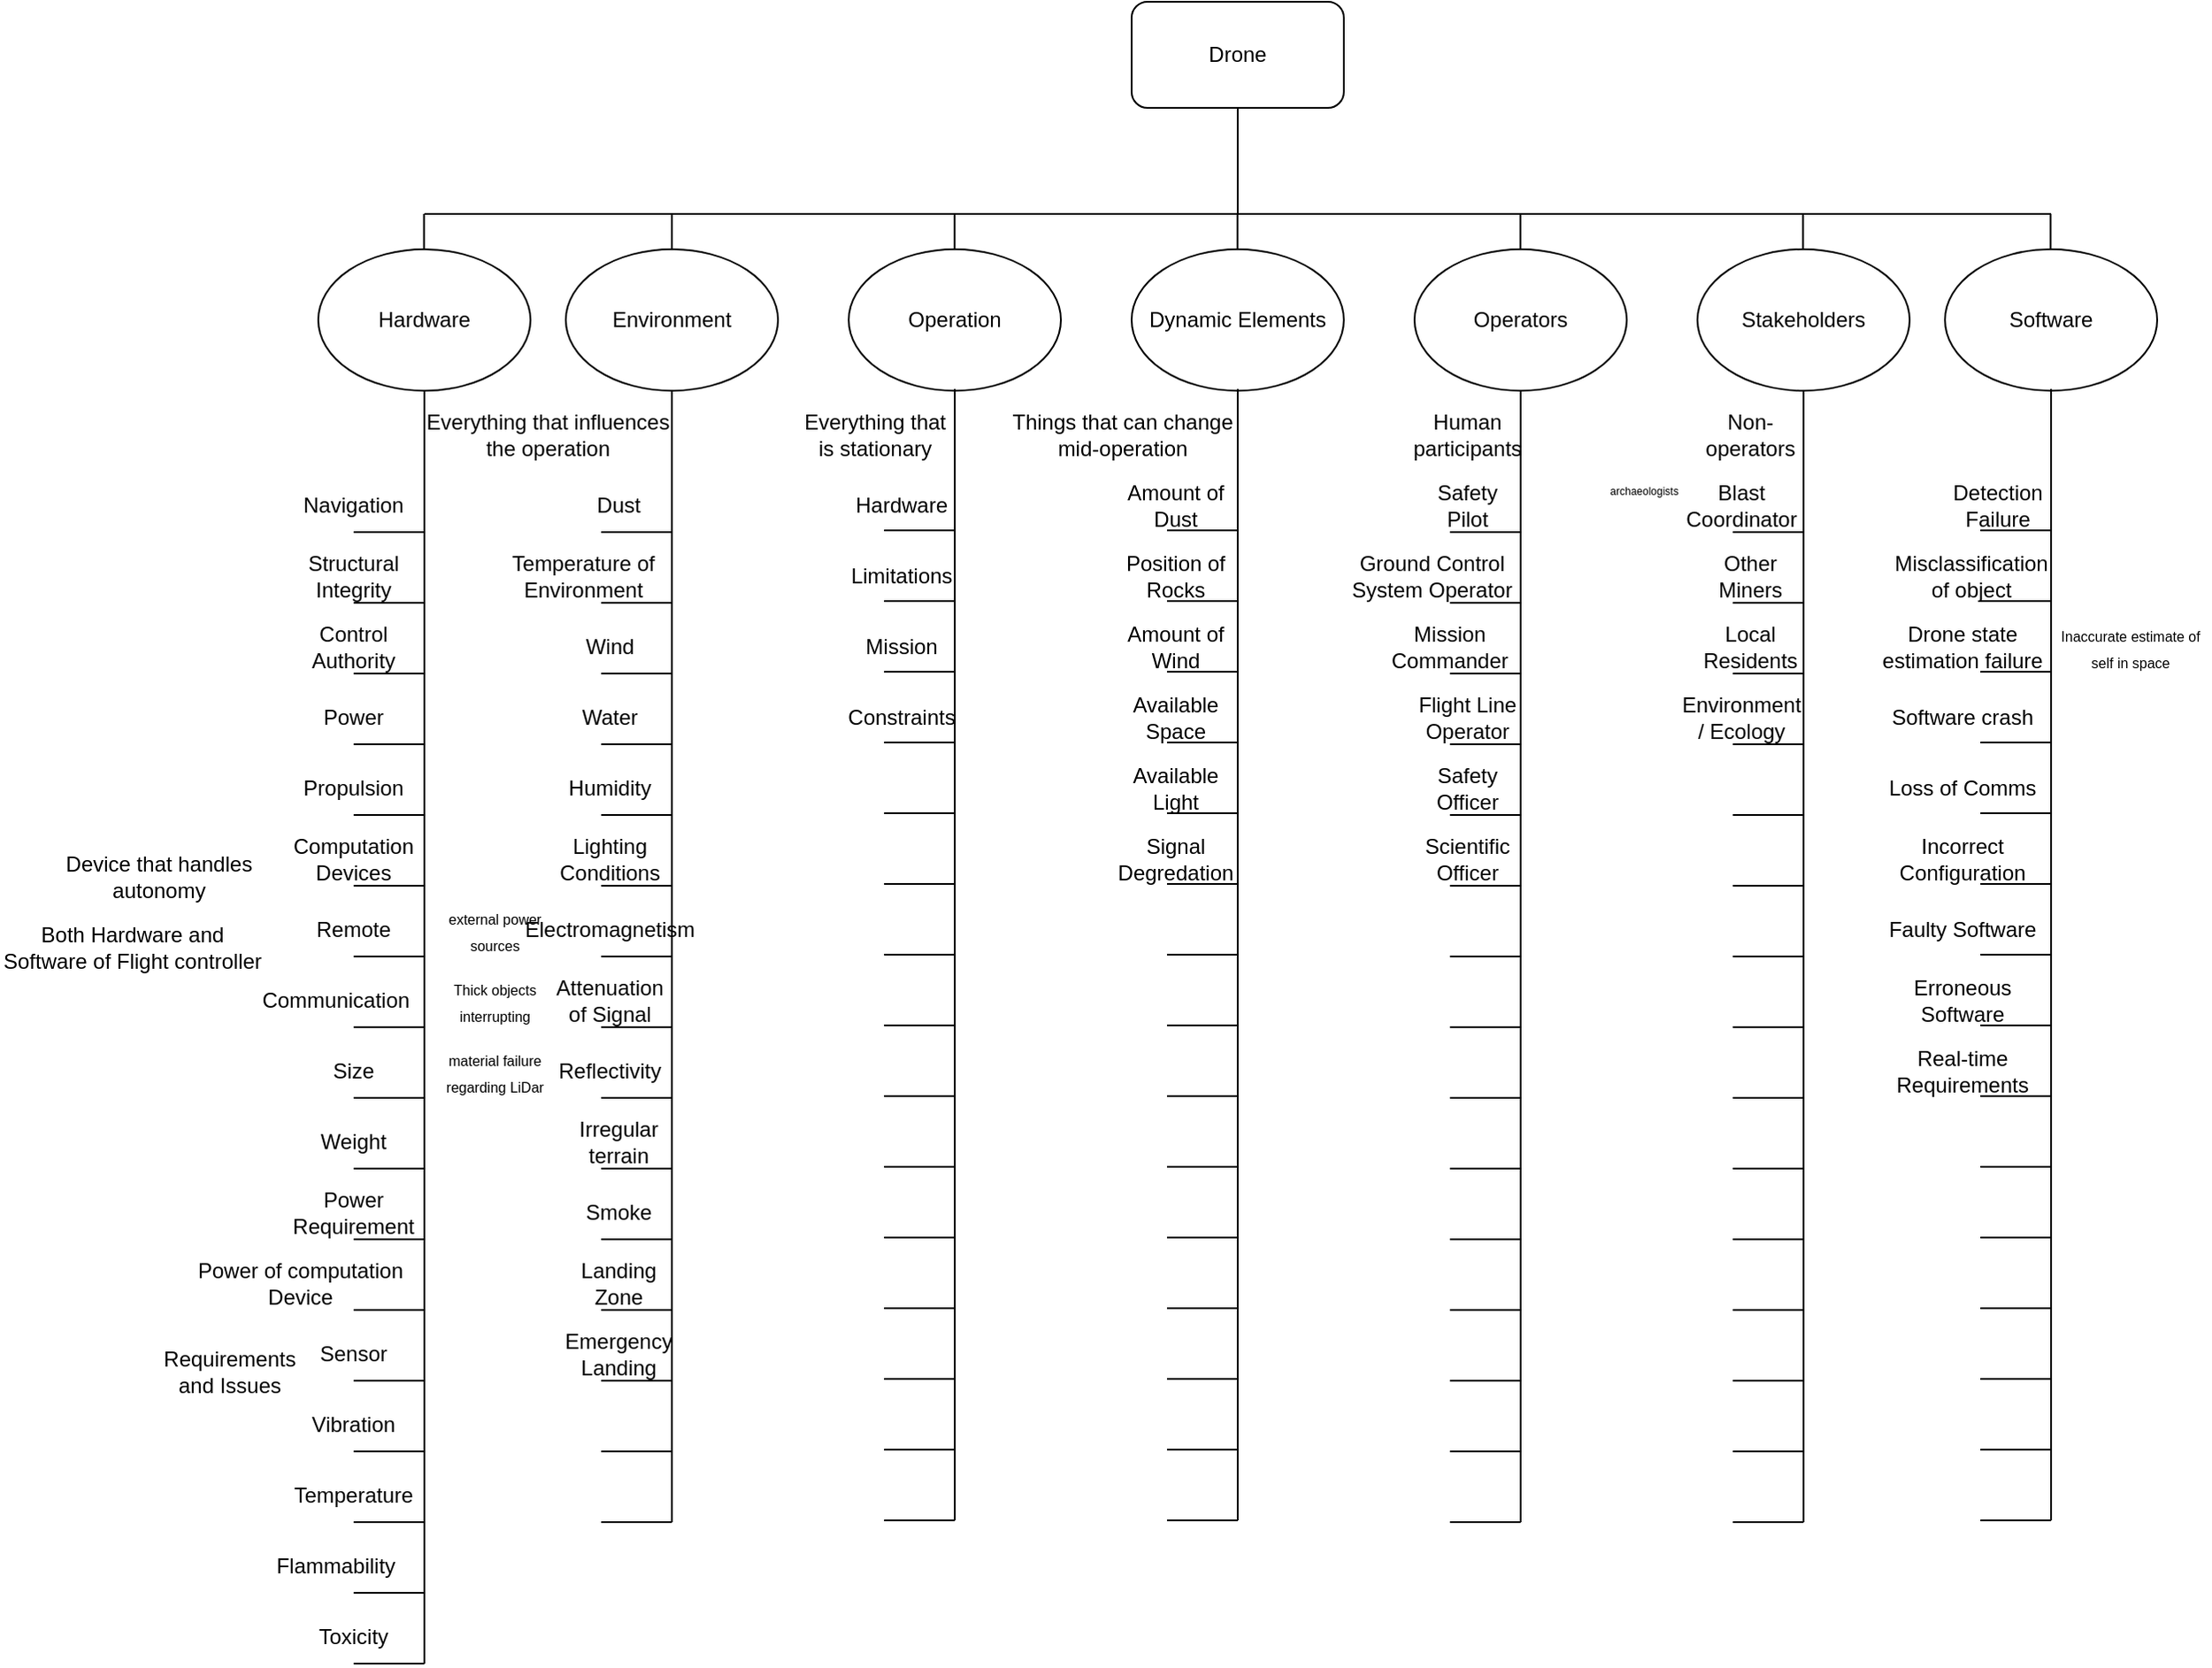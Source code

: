 <mxfile version="21.6.7" type="github">
  <diagram name="Page-1" id="H42ZT3wpU5OQdbJqZ_mz">
    <mxGraphModel dx="2524" dy="782" grid="1" gridSize="10" guides="1" tooltips="1" connect="1" arrows="1" fold="1" page="1" pageScale="1" pageWidth="850" pageHeight="1100" math="0" shadow="0">
      <root>
        <mxCell id="0" />
        <mxCell id="1" parent="0" />
        <mxCell id="6DVbGTLAVFfXwF4PDM8G-1" value="Drone" style="rounded=1;whiteSpace=wrap;html=1;" vertex="1" parent="1">
          <mxGeometry x="340" y="100" width="120" height="60" as="geometry" />
        </mxCell>
        <mxCell id="6DVbGTLAVFfXwF4PDM8G-2" value="Environment" style="ellipse;whiteSpace=wrap;html=1;" vertex="1" parent="1">
          <mxGeometry x="20" y="240" width="120" height="80" as="geometry" />
        </mxCell>
        <mxCell id="6DVbGTLAVFfXwF4PDM8G-3" value="Operation" style="ellipse;whiteSpace=wrap;html=1;" vertex="1" parent="1">
          <mxGeometry x="180" y="240" width="120" height="80" as="geometry" />
        </mxCell>
        <mxCell id="6DVbGTLAVFfXwF4PDM8G-4" value="Everything that is stationary" style="text;html=1;strokeColor=none;fillColor=none;align=center;verticalAlign=middle;whiteSpace=wrap;rounded=0;" vertex="1" parent="1">
          <mxGeometry x="150" y="330" width="90" height="30" as="geometry" />
        </mxCell>
        <mxCell id="6DVbGTLAVFfXwF4PDM8G-5" value="Everything that influences the operation" style="text;html=1;strokeColor=none;fillColor=none;align=center;verticalAlign=middle;whiteSpace=wrap;rounded=0;" vertex="1" parent="1">
          <mxGeometry x="-60" y="330" width="140" height="30" as="geometry" />
        </mxCell>
        <mxCell id="6DVbGTLAVFfXwF4PDM8G-6" value="Dynamic Elements" style="ellipse;whiteSpace=wrap;html=1;" vertex="1" parent="1">
          <mxGeometry x="340" y="240" width="120" height="80" as="geometry" />
        </mxCell>
        <mxCell id="6DVbGTLAVFfXwF4PDM8G-7" value="Things that can change mid-operation" style="text;html=1;strokeColor=none;fillColor=none;align=center;verticalAlign=middle;whiteSpace=wrap;rounded=0;" vertex="1" parent="1">
          <mxGeometry x="270" y="330" width="130" height="30" as="geometry" />
        </mxCell>
        <mxCell id="6DVbGTLAVFfXwF4PDM8G-8" value="Operators" style="ellipse;whiteSpace=wrap;html=1;" vertex="1" parent="1">
          <mxGeometry x="500" y="240" width="120" height="80" as="geometry" />
        </mxCell>
        <mxCell id="6DVbGTLAVFfXwF4PDM8G-9" value="Stakeholders" style="ellipse;whiteSpace=wrap;html=1;" vertex="1" parent="1">
          <mxGeometry x="660" y="240" width="120" height="80" as="geometry" />
        </mxCell>
        <mxCell id="6DVbGTLAVFfXwF4PDM8G-10" value="" style="endArrow=none;html=1;rounded=0;" edge="1" parent="1">
          <mxGeometry width="50" height="50" relative="1" as="geometry">
            <mxPoint x="-60" y="220" as="sourcePoint" />
            <mxPoint x="860" y="220" as="targetPoint" />
          </mxGeometry>
        </mxCell>
        <mxCell id="6DVbGTLAVFfXwF4PDM8G-12" value="" style="endArrow=none;html=1;rounded=0;exitX=0.5;exitY=0;exitDx=0;exitDy=0;" edge="1" parent="1" source="6DVbGTLAVFfXwF4PDM8G-2">
          <mxGeometry width="50" height="50" relative="1" as="geometry">
            <mxPoint x="370" y="360" as="sourcePoint" />
            <mxPoint x="80" y="220" as="targetPoint" />
          </mxGeometry>
        </mxCell>
        <mxCell id="6DVbGTLAVFfXwF4PDM8G-13" value="" style="endArrow=none;html=1;rounded=0;exitX=0.5;exitY=0;exitDx=0;exitDy=0;" edge="1" parent="1">
          <mxGeometry width="50" height="50" relative="1" as="geometry">
            <mxPoint x="239.86" y="240" as="sourcePoint" />
            <mxPoint x="239.86" y="220" as="targetPoint" />
          </mxGeometry>
        </mxCell>
        <mxCell id="6DVbGTLAVFfXwF4PDM8G-14" value="" style="endArrow=none;html=1;rounded=0;exitX=0.5;exitY=0;exitDx=0;exitDy=0;" edge="1" parent="1">
          <mxGeometry width="50" height="50" relative="1" as="geometry">
            <mxPoint x="399.86" y="240" as="sourcePoint" />
            <mxPoint x="399.86" y="220" as="targetPoint" />
          </mxGeometry>
        </mxCell>
        <mxCell id="6DVbGTLAVFfXwF4PDM8G-16" value="" style="endArrow=none;html=1;rounded=0;exitX=0.5;exitY=0;exitDx=0;exitDy=0;" edge="1" parent="1">
          <mxGeometry width="50" height="50" relative="1" as="geometry">
            <mxPoint x="559.86" y="240" as="sourcePoint" />
            <mxPoint x="559.86" y="220" as="targetPoint" />
          </mxGeometry>
        </mxCell>
        <mxCell id="6DVbGTLAVFfXwF4PDM8G-17" value="" style="endArrow=none;html=1;rounded=0;exitX=0.5;exitY=0;exitDx=0;exitDy=0;" edge="1" parent="1">
          <mxGeometry width="50" height="50" relative="1" as="geometry">
            <mxPoint x="719.71" y="240" as="sourcePoint" />
            <mxPoint x="719.71" y="220" as="targetPoint" />
          </mxGeometry>
        </mxCell>
        <mxCell id="6DVbGTLAVFfXwF4PDM8G-18" value="" style="endArrow=none;html=1;rounded=0;entryX=0.5;entryY=1;entryDx=0;entryDy=0;" edge="1" parent="1" target="6DVbGTLAVFfXwF4PDM8G-1">
          <mxGeometry width="50" height="50" relative="1" as="geometry">
            <mxPoint x="400" y="220" as="sourcePoint" />
            <mxPoint x="400" y="170" as="targetPoint" />
          </mxGeometry>
        </mxCell>
        <mxCell id="6DVbGTLAVFfXwF4PDM8G-19" value="Software" style="ellipse;whiteSpace=wrap;html=1;" vertex="1" parent="1">
          <mxGeometry x="800" y="240" width="120" height="80" as="geometry" />
        </mxCell>
        <mxCell id="6DVbGTLAVFfXwF4PDM8G-20" value="" style="endArrow=none;html=1;rounded=0;exitX=0.5;exitY=0;exitDx=0;exitDy=0;" edge="1" parent="1">
          <mxGeometry width="50" height="50" relative="1" as="geometry">
            <mxPoint x="859.71" y="240" as="sourcePoint" />
            <mxPoint x="859.71" y="220" as="targetPoint" />
          </mxGeometry>
        </mxCell>
        <mxCell id="6DVbGTLAVFfXwF4PDM8G-21" value="Human participants" style="text;html=1;strokeColor=none;fillColor=none;align=center;verticalAlign=middle;whiteSpace=wrap;rounded=0;" vertex="1" parent="1">
          <mxGeometry x="500" y="330" width="60" height="30" as="geometry" />
        </mxCell>
        <mxCell id="6DVbGTLAVFfXwF4PDM8G-22" value="Hardware" style="ellipse;whiteSpace=wrap;html=1;" vertex="1" parent="1">
          <mxGeometry x="-120" y="240" width="120" height="80" as="geometry" />
        </mxCell>
        <mxCell id="6DVbGTLAVFfXwF4PDM8G-23" value="" style="endArrow=none;html=1;rounded=0;exitX=0.5;exitY=0;exitDx=0;exitDy=0;" edge="1" parent="1">
          <mxGeometry width="50" height="50" relative="1" as="geometry">
            <mxPoint x="-60.2" y="240" as="sourcePoint" />
            <mxPoint x="-60.2" y="220" as="targetPoint" />
          </mxGeometry>
        </mxCell>
        <mxCell id="6DVbGTLAVFfXwF4PDM8G-24" value="" style="endArrow=none;html=1;rounded=0;entryX=0.5;entryY=1;entryDx=0;entryDy=0;" edge="1" parent="1" target="6DVbGTLAVFfXwF4PDM8G-22">
          <mxGeometry width="50" height="50" relative="1" as="geometry">
            <mxPoint x="-60" y="1040" as="sourcePoint" />
            <mxPoint x="-60" y="370" as="targetPoint" />
          </mxGeometry>
        </mxCell>
        <mxCell id="6DVbGTLAVFfXwF4PDM8G-25" value="" style="endArrow=none;html=1;rounded=0;" edge="1" parent="1">
          <mxGeometry width="50" height="50" relative="1" as="geometry">
            <mxPoint x="-100" y="400" as="sourcePoint" />
            <mxPoint x="-60" y="400" as="targetPoint" />
          </mxGeometry>
        </mxCell>
        <mxCell id="6DVbGTLAVFfXwF4PDM8G-26" value="" style="endArrow=none;html=1;rounded=0;" edge="1" parent="1">
          <mxGeometry width="50" height="50" relative="1" as="geometry">
            <mxPoint x="-100" y="440" as="sourcePoint" />
            <mxPoint x="-60" y="440" as="targetPoint" />
          </mxGeometry>
        </mxCell>
        <mxCell id="6DVbGTLAVFfXwF4PDM8G-27" value="" style="endArrow=none;html=1;rounded=0;" edge="1" parent="1">
          <mxGeometry width="50" height="50" relative="1" as="geometry">
            <mxPoint x="-100" y="480" as="sourcePoint" />
            <mxPoint x="-60" y="480" as="targetPoint" />
          </mxGeometry>
        </mxCell>
        <mxCell id="6DVbGTLAVFfXwF4PDM8G-28" value="" style="endArrow=none;html=1;rounded=0;" edge="1" parent="1">
          <mxGeometry width="50" height="50" relative="1" as="geometry">
            <mxPoint x="-100" y="520" as="sourcePoint" />
            <mxPoint x="-60" y="520" as="targetPoint" />
          </mxGeometry>
        </mxCell>
        <mxCell id="6DVbGTLAVFfXwF4PDM8G-29" value="" style="endArrow=none;html=1;rounded=0;" edge="1" parent="1">
          <mxGeometry width="50" height="50" relative="1" as="geometry">
            <mxPoint x="-100" y="560" as="sourcePoint" />
            <mxPoint x="-60" y="560" as="targetPoint" />
          </mxGeometry>
        </mxCell>
        <mxCell id="6DVbGTLAVFfXwF4PDM8G-30" value="Navigation" style="text;html=1;strokeColor=none;fillColor=none;align=center;verticalAlign=middle;whiteSpace=wrap;rounded=0;" vertex="1" parent="1">
          <mxGeometry x="-130" y="370" width="60" height="30" as="geometry" />
        </mxCell>
        <mxCell id="6DVbGTLAVFfXwF4PDM8G-31" value="Structural Integrity " style="text;html=1;strokeColor=none;fillColor=none;align=center;verticalAlign=middle;whiteSpace=wrap;rounded=0;" vertex="1" parent="1">
          <mxGeometry x="-130" y="410" width="60" height="30" as="geometry" />
        </mxCell>
        <mxCell id="6DVbGTLAVFfXwF4PDM8G-33" value="Control Authority" style="text;html=1;strokeColor=none;fillColor=none;align=center;verticalAlign=middle;whiteSpace=wrap;rounded=0;" vertex="1" parent="1">
          <mxGeometry x="-130" y="450" width="60" height="30" as="geometry" />
        </mxCell>
        <mxCell id="6DVbGTLAVFfXwF4PDM8G-34" value="Power" style="text;html=1;strokeColor=none;fillColor=none;align=center;verticalAlign=middle;whiteSpace=wrap;rounded=0;" vertex="1" parent="1">
          <mxGeometry x="-130" y="490" width="60" height="30" as="geometry" />
        </mxCell>
        <mxCell id="6DVbGTLAVFfXwF4PDM8G-35" value="Propulsion" style="text;html=1;strokeColor=none;fillColor=none;align=center;verticalAlign=middle;whiteSpace=wrap;rounded=0;" vertex="1" parent="1">
          <mxGeometry x="-130" y="530" width="60" height="30" as="geometry" />
        </mxCell>
        <mxCell id="6DVbGTLAVFfXwF4PDM8G-36" value="" style="endArrow=none;html=1;rounded=0;" edge="1" parent="1">
          <mxGeometry width="50" height="50" relative="1" as="geometry">
            <mxPoint x="-100" y="600" as="sourcePoint" />
            <mxPoint x="-60" y="600" as="targetPoint" />
          </mxGeometry>
        </mxCell>
        <mxCell id="6DVbGTLAVFfXwF4PDM8G-37" value="Computation Devices" style="text;html=1;strokeColor=none;fillColor=none;align=center;verticalAlign=middle;whiteSpace=wrap;rounded=0;" vertex="1" parent="1">
          <mxGeometry x="-130" y="570" width="60" height="30" as="geometry" />
        </mxCell>
        <mxCell id="6DVbGTLAVFfXwF4PDM8G-38" value="" style="endArrow=none;html=1;rounded=0;" edge="1" parent="1">
          <mxGeometry width="50" height="50" relative="1" as="geometry">
            <mxPoint x="-100" y="640" as="sourcePoint" />
            <mxPoint x="-60" y="640" as="targetPoint" />
          </mxGeometry>
        </mxCell>
        <mxCell id="6DVbGTLAVFfXwF4PDM8G-39" value="Remote" style="text;html=1;strokeColor=none;fillColor=none;align=center;verticalAlign=middle;whiteSpace=wrap;rounded=0;" vertex="1" parent="1">
          <mxGeometry x="-130" y="610" width="60" height="30" as="geometry" />
        </mxCell>
        <mxCell id="6DVbGTLAVFfXwF4PDM8G-40" value="" style="endArrow=none;html=1;rounded=0;" edge="1" parent="1">
          <mxGeometry width="50" height="50" relative="1" as="geometry">
            <mxPoint x="-100" y="680" as="sourcePoint" />
            <mxPoint x="-60" y="680" as="targetPoint" />
          </mxGeometry>
        </mxCell>
        <mxCell id="6DVbGTLAVFfXwF4PDM8G-41" value="Communication" style="text;html=1;strokeColor=none;fillColor=none;align=center;verticalAlign=middle;whiteSpace=wrap;rounded=0;" vertex="1" parent="1">
          <mxGeometry x="-140" y="650" width="60" height="30" as="geometry" />
        </mxCell>
        <mxCell id="6DVbGTLAVFfXwF4PDM8G-42" value="" style="endArrow=none;html=1;rounded=0;" edge="1" parent="1">
          <mxGeometry width="50" height="50" relative="1" as="geometry">
            <mxPoint x="-100" y="720" as="sourcePoint" />
            <mxPoint x="-60" y="720" as="targetPoint" />
          </mxGeometry>
        </mxCell>
        <mxCell id="6DVbGTLAVFfXwF4PDM8G-43" value="Size" style="text;html=1;strokeColor=none;fillColor=none;align=center;verticalAlign=middle;whiteSpace=wrap;rounded=0;" vertex="1" parent="1">
          <mxGeometry x="-130" y="690" width="60" height="30" as="geometry" />
        </mxCell>
        <mxCell id="6DVbGTLAVFfXwF4PDM8G-44" value="" style="endArrow=none;html=1;rounded=0;" edge="1" parent="1">
          <mxGeometry width="50" height="50" relative="1" as="geometry">
            <mxPoint x="-100" y="760" as="sourcePoint" />
            <mxPoint x="-60" y="760" as="targetPoint" />
          </mxGeometry>
        </mxCell>
        <mxCell id="6DVbGTLAVFfXwF4PDM8G-45" value="Weight" style="text;html=1;strokeColor=none;fillColor=none;align=center;verticalAlign=middle;whiteSpace=wrap;rounded=0;" vertex="1" parent="1">
          <mxGeometry x="-130" y="730" width="60" height="30" as="geometry" />
        </mxCell>
        <mxCell id="6DVbGTLAVFfXwF4PDM8G-46" value="" style="endArrow=none;html=1;rounded=0;" edge="1" parent="1">
          <mxGeometry width="50" height="50" relative="1" as="geometry">
            <mxPoint x="-100" y="800" as="sourcePoint" />
            <mxPoint x="-60" y="800" as="targetPoint" />
          </mxGeometry>
        </mxCell>
        <mxCell id="6DVbGTLAVFfXwF4PDM8G-47" value="Power Requirement" style="text;html=1;strokeColor=none;fillColor=none;align=center;verticalAlign=middle;whiteSpace=wrap;rounded=0;" vertex="1" parent="1">
          <mxGeometry x="-130" y="770" width="60" height="30" as="geometry" />
        </mxCell>
        <mxCell id="6DVbGTLAVFfXwF4PDM8G-48" value="" style="endArrow=none;html=1;rounded=0;" edge="1" parent="1">
          <mxGeometry width="50" height="50" relative="1" as="geometry">
            <mxPoint x="-100" y="840" as="sourcePoint" />
            <mxPoint x="-60" y="840" as="targetPoint" />
          </mxGeometry>
        </mxCell>
        <mxCell id="6DVbGTLAVFfXwF4PDM8G-49" value="Power of computation Device" style="text;html=1;strokeColor=none;fillColor=none;align=center;verticalAlign=middle;whiteSpace=wrap;rounded=0;" vertex="1" parent="1">
          <mxGeometry x="-190" y="810" width="120" height="30" as="geometry" />
        </mxCell>
        <mxCell id="6DVbGTLAVFfXwF4PDM8G-50" value="" style="endArrow=none;html=1;rounded=0;" edge="1" parent="1">
          <mxGeometry width="50" height="50" relative="1" as="geometry">
            <mxPoint x="-100" y="880" as="sourcePoint" />
            <mxPoint x="-60" y="880" as="targetPoint" />
          </mxGeometry>
        </mxCell>
        <mxCell id="6DVbGTLAVFfXwF4PDM8G-51" value="Sensor" style="text;html=1;strokeColor=none;fillColor=none;align=center;verticalAlign=middle;whiteSpace=wrap;rounded=0;" vertex="1" parent="1">
          <mxGeometry x="-130" y="850" width="60" height="30" as="geometry" />
        </mxCell>
        <mxCell id="6DVbGTLAVFfXwF4PDM8G-52" value="Requirements and Issues" style="text;html=1;strokeColor=none;fillColor=none;align=center;verticalAlign=middle;whiteSpace=wrap;rounded=0;" vertex="1" parent="1">
          <mxGeometry x="-200" y="860" width="60" height="30" as="geometry" />
        </mxCell>
        <mxCell id="6DVbGTLAVFfXwF4PDM8G-53" value="Device that handles autonomy" style="text;html=1;strokeColor=none;fillColor=none;align=center;verticalAlign=middle;whiteSpace=wrap;rounded=0;" vertex="1" parent="1">
          <mxGeometry x="-270" y="580" width="120" height="30" as="geometry" />
        </mxCell>
        <mxCell id="6DVbGTLAVFfXwF4PDM8G-54" value="Both Hardware and Software of Flight controller" style="text;html=1;strokeColor=none;fillColor=none;align=center;verticalAlign=middle;whiteSpace=wrap;rounded=0;" vertex="1" parent="1">
          <mxGeometry x="-300" y="620" width="150" height="30" as="geometry" />
        </mxCell>
        <mxCell id="6DVbGTLAVFfXwF4PDM8G-56" value="" style="endArrow=none;html=1;rounded=0;" edge="1" parent="1">
          <mxGeometry width="50" height="50" relative="1" as="geometry">
            <mxPoint x="-100" y="920" as="sourcePoint" />
            <mxPoint x="-60" y="920" as="targetPoint" />
          </mxGeometry>
        </mxCell>
        <mxCell id="6DVbGTLAVFfXwF4PDM8G-57" value="Vibration" style="text;html=1;strokeColor=none;fillColor=none;align=center;verticalAlign=middle;whiteSpace=wrap;rounded=0;" vertex="1" parent="1">
          <mxGeometry x="-130" y="890" width="60" height="30" as="geometry" />
        </mxCell>
        <mxCell id="6DVbGTLAVFfXwF4PDM8G-58" value="" style="endArrow=none;html=1;rounded=0;" edge="1" parent="1">
          <mxGeometry width="50" height="50" relative="1" as="geometry">
            <mxPoint x="-100" y="960" as="sourcePoint" />
            <mxPoint x="-60" y="960" as="targetPoint" />
          </mxGeometry>
        </mxCell>
        <mxCell id="6DVbGTLAVFfXwF4PDM8G-59" value="Temperature" style="text;html=1;strokeColor=none;fillColor=none;align=center;verticalAlign=middle;whiteSpace=wrap;rounded=0;" vertex="1" parent="1">
          <mxGeometry x="-130" y="930" width="60" height="30" as="geometry" />
        </mxCell>
        <mxCell id="6DVbGTLAVFfXwF4PDM8G-60" value="" style="endArrow=none;html=1;rounded=0;entryX=0.5;entryY=1;entryDx=0;entryDy=0;" edge="1" parent="1">
          <mxGeometry width="50" height="50" relative="1" as="geometry">
            <mxPoint x="80" y="960" as="sourcePoint" />
            <mxPoint x="80" y="320" as="targetPoint" />
          </mxGeometry>
        </mxCell>
        <mxCell id="6DVbGTLAVFfXwF4PDM8G-61" value="" style="endArrow=none;html=1;rounded=0;" edge="1" parent="1">
          <mxGeometry width="50" height="50" relative="1" as="geometry">
            <mxPoint x="40" y="400" as="sourcePoint" />
            <mxPoint x="80" y="400" as="targetPoint" />
          </mxGeometry>
        </mxCell>
        <mxCell id="6DVbGTLAVFfXwF4PDM8G-62" value="" style="endArrow=none;html=1;rounded=0;" edge="1" parent="1">
          <mxGeometry width="50" height="50" relative="1" as="geometry">
            <mxPoint x="40" y="440" as="sourcePoint" />
            <mxPoint x="80" y="440" as="targetPoint" />
          </mxGeometry>
        </mxCell>
        <mxCell id="6DVbGTLAVFfXwF4PDM8G-63" value="" style="endArrow=none;html=1;rounded=0;" edge="1" parent="1">
          <mxGeometry width="50" height="50" relative="1" as="geometry">
            <mxPoint x="40" y="480" as="sourcePoint" />
            <mxPoint x="80" y="480" as="targetPoint" />
          </mxGeometry>
        </mxCell>
        <mxCell id="6DVbGTLAVFfXwF4PDM8G-64" value="" style="endArrow=none;html=1;rounded=0;" edge="1" parent="1">
          <mxGeometry width="50" height="50" relative="1" as="geometry">
            <mxPoint x="40" y="520" as="sourcePoint" />
            <mxPoint x="80" y="520" as="targetPoint" />
          </mxGeometry>
        </mxCell>
        <mxCell id="6DVbGTLAVFfXwF4PDM8G-65" value="" style="endArrow=none;html=1;rounded=0;" edge="1" parent="1">
          <mxGeometry width="50" height="50" relative="1" as="geometry">
            <mxPoint x="40" y="560" as="sourcePoint" />
            <mxPoint x="80" y="560" as="targetPoint" />
          </mxGeometry>
        </mxCell>
        <mxCell id="6DVbGTLAVFfXwF4PDM8G-66" value="" style="endArrow=none;html=1;rounded=0;" edge="1" parent="1">
          <mxGeometry width="50" height="50" relative="1" as="geometry">
            <mxPoint x="40" y="600" as="sourcePoint" />
            <mxPoint x="80" y="600" as="targetPoint" />
          </mxGeometry>
        </mxCell>
        <mxCell id="6DVbGTLAVFfXwF4PDM8G-67" value="" style="endArrow=none;html=1;rounded=0;" edge="1" parent="1">
          <mxGeometry width="50" height="50" relative="1" as="geometry">
            <mxPoint x="40" y="640" as="sourcePoint" />
            <mxPoint x="80" y="640" as="targetPoint" />
          </mxGeometry>
        </mxCell>
        <mxCell id="6DVbGTLAVFfXwF4PDM8G-68" value="" style="endArrow=none;html=1;rounded=0;" edge="1" parent="1">
          <mxGeometry width="50" height="50" relative="1" as="geometry">
            <mxPoint x="40" y="680" as="sourcePoint" />
            <mxPoint x="80" y="680" as="targetPoint" />
          </mxGeometry>
        </mxCell>
        <mxCell id="6DVbGTLAVFfXwF4PDM8G-69" value="" style="endArrow=none;html=1;rounded=0;" edge="1" parent="1">
          <mxGeometry width="50" height="50" relative="1" as="geometry">
            <mxPoint x="40" y="720" as="sourcePoint" />
            <mxPoint x="80" y="720" as="targetPoint" />
          </mxGeometry>
        </mxCell>
        <mxCell id="6DVbGTLAVFfXwF4PDM8G-70" value="" style="endArrow=none;html=1;rounded=0;" edge="1" parent="1">
          <mxGeometry width="50" height="50" relative="1" as="geometry">
            <mxPoint x="40" y="760" as="sourcePoint" />
            <mxPoint x="80" y="760" as="targetPoint" />
          </mxGeometry>
        </mxCell>
        <mxCell id="6DVbGTLAVFfXwF4PDM8G-71" value="" style="endArrow=none;html=1;rounded=0;" edge="1" parent="1">
          <mxGeometry width="50" height="50" relative="1" as="geometry">
            <mxPoint x="40" y="800" as="sourcePoint" />
            <mxPoint x="80" y="800" as="targetPoint" />
          </mxGeometry>
        </mxCell>
        <mxCell id="6DVbGTLAVFfXwF4PDM8G-72" value="" style="endArrow=none;html=1;rounded=0;" edge="1" parent="1">
          <mxGeometry width="50" height="50" relative="1" as="geometry">
            <mxPoint x="40" y="840" as="sourcePoint" />
            <mxPoint x="80" y="840" as="targetPoint" />
          </mxGeometry>
        </mxCell>
        <mxCell id="6DVbGTLAVFfXwF4PDM8G-73" value="" style="endArrow=none;html=1;rounded=0;" edge="1" parent="1">
          <mxGeometry width="50" height="50" relative="1" as="geometry">
            <mxPoint x="40" y="880" as="sourcePoint" />
            <mxPoint x="80" y="880" as="targetPoint" />
          </mxGeometry>
        </mxCell>
        <mxCell id="6DVbGTLAVFfXwF4PDM8G-74" value="" style="endArrow=none;html=1;rounded=0;" edge="1" parent="1">
          <mxGeometry width="50" height="50" relative="1" as="geometry">
            <mxPoint x="40" y="920" as="sourcePoint" />
            <mxPoint x="80" y="920" as="targetPoint" />
          </mxGeometry>
        </mxCell>
        <mxCell id="6DVbGTLAVFfXwF4PDM8G-75" value="" style="endArrow=none;html=1;rounded=0;" edge="1" parent="1">
          <mxGeometry width="50" height="50" relative="1" as="geometry">
            <mxPoint x="40" y="960" as="sourcePoint" />
            <mxPoint x="80" y="960" as="targetPoint" />
          </mxGeometry>
        </mxCell>
        <mxCell id="6DVbGTLAVFfXwF4PDM8G-76" value="" style="endArrow=none;html=1;rounded=0;entryX=0.5;entryY=1;entryDx=0;entryDy=0;" edge="1" parent="1">
          <mxGeometry width="50" height="50" relative="1" as="geometry">
            <mxPoint x="240" y="959" as="sourcePoint" />
            <mxPoint x="240" y="319" as="targetPoint" />
          </mxGeometry>
        </mxCell>
        <mxCell id="6DVbGTLAVFfXwF4PDM8G-77" value="" style="endArrow=none;html=1;rounded=0;" edge="1" parent="1">
          <mxGeometry width="50" height="50" relative="1" as="geometry">
            <mxPoint x="200" y="399" as="sourcePoint" />
            <mxPoint x="240" y="399" as="targetPoint" />
          </mxGeometry>
        </mxCell>
        <mxCell id="6DVbGTLAVFfXwF4PDM8G-78" value="" style="endArrow=none;html=1;rounded=0;" edge="1" parent="1">
          <mxGeometry width="50" height="50" relative="1" as="geometry">
            <mxPoint x="200" y="439" as="sourcePoint" />
            <mxPoint x="240" y="439" as="targetPoint" />
          </mxGeometry>
        </mxCell>
        <mxCell id="6DVbGTLAVFfXwF4PDM8G-79" value="" style="endArrow=none;html=1;rounded=0;" edge="1" parent="1">
          <mxGeometry width="50" height="50" relative="1" as="geometry">
            <mxPoint x="200" y="479" as="sourcePoint" />
            <mxPoint x="240" y="479" as="targetPoint" />
          </mxGeometry>
        </mxCell>
        <mxCell id="6DVbGTLAVFfXwF4PDM8G-80" value="" style="endArrow=none;html=1;rounded=0;" edge="1" parent="1">
          <mxGeometry width="50" height="50" relative="1" as="geometry">
            <mxPoint x="200" y="519" as="sourcePoint" />
            <mxPoint x="240" y="519" as="targetPoint" />
          </mxGeometry>
        </mxCell>
        <mxCell id="6DVbGTLAVFfXwF4PDM8G-81" value="" style="endArrow=none;html=1;rounded=0;" edge="1" parent="1">
          <mxGeometry width="50" height="50" relative="1" as="geometry">
            <mxPoint x="200" y="559" as="sourcePoint" />
            <mxPoint x="240" y="559" as="targetPoint" />
          </mxGeometry>
        </mxCell>
        <mxCell id="6DVbGTLAVFfXwF4PDM8G-82" value="" style="endArrow=none;html=1;rounded=0;" edge="1" parent="1">
          <mxGeometry width="50" height="50" relative="1" as="geometry">
            <mxPoint x="200" y="599" as="sourcePoint" />
            <mxPoint x="240" y="599" as="targetPoint" />
          </mxGeometry>
        </mxCell>
        <mxCell id="6DVbGTLAVFfXwF4PDM8G-83" value="" style="endArrow=none;html=1;rounded=0;" edge="1" parent="1">
          <mxGeometry width="50" height="50" relative="1" as="geometry">
            <mxPoint x="200" y="639" as="sourcePoint" />
            <mxPoint x="240" y="639" as="targetPoint" />
          </mxGeometry>
        </mxCell>
        <mxCell id="6DVbGTLAVFfXwF4PDM8G-84" value="" style="endArrow=none;html=1;rounded=0;" edge="1" parent="1">
          <mxGeometry width="50" height="50" relative="1" as="geometry">
            <mxPoint x="200" y="679" as="sourcePoint" />
            <mxPoint x="240" y="679" as="targetPoint" />
          </mxGeometry>
        </mxCell>
        <mxCell id="6DVbGTLAVFfXwF4PDM8G-85" value="" style="endArrow=none;html=1;rounded=0;" edge="1" parent="1">
          <mxGeometry width="50" height="50" relative="1" as="geometry">
            <mxPoint x="200" y="719" as="sourcePoint" />
            <mxPoint x="240" y="719" as="targetPoint" />
          </mxGeometry>
        </mxCell>
        <mxCell id="6DVbGTLAVFfXwF4PDM8G-86" value="" style="endArrow=none;html=1;rounded=0;" edge="1" parent="1">
          <mxGeometry width="50" height="50" relative="1" as="geometry">
            <mxPoint x="200" y="759" as="sourcePoint" />
            <mxPoint x="240" y="759" as="targetPoint" />
          </mxGeometry>
        </mxCell>
        <mxCell id="6DVbGTLAVFfXwF4PDM8G-87" value="" style="endArrow=none;html=1;rounded=0;" edge="1" parent="1">
          <mxGeometry width="50" height="50" relative="1" as="geometry">
            <mxPoint x="200" y="799" as="sourcePoint" />
            <mxPoint x="240" y="799" as="targetPoint" />
          </mxGeometry>
        </mxCell>
        <mxCell id="6DVbGTLAVFfXwF4PDM8G-88" value="" style="endArrow=none;html=1;rounded=0;" edge="1" parent="1">
          <mxGeometry width="50" height="50" relative="1" as="geometry">
            <mxPoint x="200" y="839" as="sourcePoint" />
            <mxPoint x="240" y="839" as="targetPoint" />
          </mxGeometry>
        </mxCell>
        <mxCell id="6DVbGTLAVFfXwF4PDM8G-89" value="" style="endArrow=none;html=1;rounded=0;" edge="1" parent="1">
          <mxGeometry width="50" height="50" relative="1" as="geometry">
            <mxPoint x="200" y="879" as="sourcePoint" />
            <mxPoint x="240" y="879" as="targetPoint" />
          </mxGeometry>
        </mxCell>
        <mxCell id="6DVbGTLAVFfXwF4PDM8G-90" value="" style="endArrow=none;html=1;rounded=0;" edge="1" parent="1">
          <mxGeometry width="50" height="50" relative="1" as="geometry">
            <mxPoint x="200" y="919" as="sourcePoint" />
            <mxPoint x="240" y="919" as="targetPoint" />
          </mxGeometry>
        </mxCell>
        <mxCell id="6DVbGTLAVFfXwF4PDM8G-91" value="" style="endArrow=none;html=1;rounded=0;" edge="1" parent="1">
          <mxGeometry width="50" height="50" relative="1" as="geometry">
            <mxPoint x="200" y="959" as="sourcePoint" />
            <mxPoint x="240" y="959" as="targetPoint" />
          </mxGeometry>
        </mxCell>
        <mxCell id="6DVbGTLAVFfXwF4PDM8G-92" value="" style="endArrow=none;html=1;rounded=0;entryX=0.5;entryY=1;entryDx=0;entryDy=0;" edge="1" parent="1">
          <mxGeometry width="50" height="50" relative="1" as="geometry">
            <mxPoint x="400" y="959" as="sourcePoint" />
            <mxPoint x="400" y="319" as="targetPoint" />
          </mxGeometry>
        </mxCell>
        <mxCell id="6DVbGTLAVFfXwF4PDM8G-93" value="" style="endArrow=none;html=1;rounded=0;" edge="1" parent="1">
          <mxGeometry width="50" height="50" relative="1" as="geometry">
            <mxPoint x="360" y="399" as="sourcePoint" />
            <mxPoint x="400" y="399" as="targetPoint" />
          </mxGeometry>
        </mxCell>
        <mxCell id="6DVbGTLAVFfXwF4PDM8G-94" value="" style="endArrow=none;html=1;rounded=0;" edge="1" parent="1">
          <mxGeometry width="50" height="50" relative="1" as="geometry">
            <mxPoint x="360" y="439" as="sourcePoint" />
            <mxPoint x="400" y="439" as="targetPoint" />
          </mxGeometry>
        </mxCell>
        <mxCell id="6DVbGTLAVFfXwF4PDM8G-95" value="" style="endArrow=none;html=1;rounded=0;" edge="1" parent="1">
          <mxGeometry width="50" height="50" relative="1" as="geometry">
            <mxPoint x="360" y="479" as="sourcePoint" />
            <mxPoint x="400" y="479" as="targetPoint" />
          </mxGeometry>
        </mxCell>
        <mxCell id="6DVbGTLAVFfXwF4PDM8G-96" value="" style="endArrow=none;html=1;rounded=0;" edge="1" parent="1">
          <mxGeometry width="50" height="50" relative="1" as="geometry">
            <mxPoint x="360" y="519" as="sourcePoint" />
            <mxPoint x="400" y="519" as="targetPoint" />
          </mxGeometry>
        </mxCell>
        <mxCell id="6DVbGTLAVFfXwF4PDM8G-97" value="" style="endArrow=none;html=1;rounded=0;" edge="1" parent="1">
          <mxGeometry width="50" height="50" relative="1" as="geometry">
            <mxPoint x="360" y="559" as="sourcePoint" />
            <mxPoint x="400" y="559" as="targetPoint" />
          </mxGeometry>
        </mxCell>
        <mxCell id="6DVbGTLAVFfXwF4PDM8G-98" value="" style="endArrow=none;html=1;rounded=0;" edge="1" parent="1">
          <mxGeometry width="50" height="50" relative="1" as="geometry">
            <mxPoint x="360" y="599" as="sourcePoint" />
            <mxPoint x="400" y="599" as="targetPoint" />
          </mxGeometry>
        </mxCell>
        <mxCell id="6DVbGTLAVFfXwF4PDM8G-99" value="" style="endArrow=none;html=1;rounded=0;" edge="1" parent="1">
          <mxGeometry width="50" height="50" relative="1" as="geometry">
            <mxPoint x="360" y="639" as="sourcePoint" />
            <mxPoint x="400" y="639" as="targetPoint" />
          </mxGeometry>
        </mxCell>
        <mxCell id="6DVbGTLAVFfXwF4PDM8G-100" value="" style="endArrow=none;html=1;rounded=0;" edge="1" parent="1">
          <mxGeometry width="50" height="50" relative="1" as="geometry">
            <mxPoint x="360" y="679" as="sourcePoint" />
            <mxPoint x="400" y="679" as="targetPoint" />
          </mxGeometry>
        </mxCell>
        <mxCell id="6DVbGTLAVFfXwF4PDM8G-101" value="" style="endArrow=none;html=1;rounded=0;" edge="1" parent="1">
          <mxGeometry width="50" height="50" relative="1" as="geometry">
            <mxPoint x="360" y="719" as="sourcePoint" />
            <mxPoint x="400" y="719" as="targetPoint" />
          </mxGeometry>
        </mxCell>
        <mxCell id="6DVbGTLAVFfXwF4PDM8G-102" value="" style="endArrow=none;html=1;rounded=0;" edge="1" parent="1">
          <mxGeometry width="50" height="50" relative="1" as="geometry">
            <mxPoint x="360" y="759" as="sourcePoint" />
            <mxPoint x="400" y="759" as="targetPoint" />
          </mxGeometry>
        </mxCell>
        <mxCell id="6DVbGTLAVFfXwF4PDM8G-103" value="" style="endArrow=none;html=1;rounded=0;" edge="1" parent="1">
          <mxGeometry width="50" height="50" relative="1" as="geometry">
            <mxPoint x="360" y="799" as="sourcePoint" />
            <mxPoint x="400" y="799" as="targetPoint" />
          </mxGeometry>
        </mxCell>
        <mxCell id="6DVbGTLAVFfXwF4PDM8G-104" value="" style="endArrow=none;html=1;rounded=0;" edge="1" parent="1">
          <mxGeometry width="50" height="50" relative="1" as="geometry">
            <mxPoint x="360" y="839" as="sourcePoint" />
            <mxPoint x="400" y="839" as="targetPoint" />
          </mxGeometry>
        </mxCell>
        <mxCell id="6DVbGTLAVFfXwF4PDM8G-105" value="" style="endArrow=none;html=1;rounded=0;" edge="1" parent="1">
          <mxGeometry width="50" height="50" relative="1" as="geometry">
            <mxPoint x="360" y="879" as="sourcePoint" />
            <mxPoint x="400" y="879" as="targetPoint" />
          </mxGeometry>
        </mxCell>
        <mxCell id="6DVbGTLAVFfXwF4PDM8G-106" value="" style="endArrow=none;html=1;rounded=0;" edge="1" parent="1">
          <mxGeometry width="50" height="50" relative="1" as="geometry">
            <mxPoint x="360" y="919" as="sourcePoint" />
            <mxPoint x="400" y="919" as="targetPoint" />
          </mxGeometry>
        </mxCell>
        <mxCell id="6DVbGTLAVFfXwF4PDM8G-107" value="" style="endArrow=none;html=1;rounded=0;" edge="1" parent="1">
          <mxGeometry width="50" height="50" relative="1" as="geometry">
            <mxPoint x="360" y="959" as="sourcePoint" />
            <mxPoint x="400" y="959" as="targetPoint" />
          </mxGeometry>
        </mxCell>
        <mxCell id="6DVbGTLAVFfXwF4PDM8G-124" value="" style="endArrow=none;html=1;rounded=0;entryX=0.5;entryY=1;entryDx=0;entryDy=0;" edge="1" parent="1">
          <mxGeometry width="50" height="50" relative="1" as="geometry">
            <mxPoint x="560" y="960" as="sourcePoint" />
            <mxPoint x="560" y="320" as="targetPoint" />
          </mxGeometry>
        </mxCell>
        <mxCell id="6DVbGTLAVFfXwF4PDM8G-125" value="" style="endArrow=none;html=1;rounded=0;" edge="1" parent="1">
          <mxGeometry width="50" height="50" relative="1" as="geometry">
            <mxPoint x="520" y="400" as="sourcePoint" />
            <mxPoint x="560" y="400" as="targetPoint" />
          </mxGeometry>
        </mxCell>
        <mxCell id="6DVbGTLAVFfXwF4PDM8G-126" value="" style="endArrow=none;html=1;rounded=0;" edge="1" parent="1">
          <mxGeometry width="50" height="50" relative="1" as="geometry">
            <mxPoint x="520" y="440" as="sourcePoint" />
            <mxPoint x="560" y="440" as="targetPoint" />
          </mxGeometry>
        </mxCell>
        <mxCell id="6DVbGTLAVFfXwF4PDM8G-127" value="" style="endArrow=none;html=1;rounded=0;" edge="1" parent="1">
          <mxGeometry width="50" height="50" relative="1" as="geometry">
            <mxPoint x="520" y="480" as="sourcePoint" />
            <mxPoint x="560" y="480" as="targetPoint" />
          </mxGeometry>
        </mxCell>
        <mxCell id="6DVbGTLAVFfXwF4PDM8G-128" value="" style="endArrow=none;html=1;rounded=0;" edge="1" parent="1">
          <mxGeometry width="50" height="50" relative="1" as="geometry">
            <mxPoint x="520" y="520" as="sourcePoint" />
            <mxPoint x="560" y="520" as="targetPoint" />
          </mxGeometry>
        </mxCell>
        <mxCell id="6DVbGTLAVFfXwF4PDM8G-129" value="" style="endArrow=none;html=1;rounded=0;" edge="1" parent="1">
          <mxGeometry width="50" height="50" relative="1" as="geometry">
            <mxPoint x="520" y="560" as="sourcePoint" />
            <mxPoint x="560" y="560" as="targetPoint" />
          </mxGeometry>
        </mxCell>
        <mxCell id="6DVbGTLAVFfXwF4PDM8G-130" value="" style="endArrow=none;html=1;rounded=0;" edge="1" parent="1">
          <mxGeometry width="50" height="50" relative="1" as="geometry">
            <mxPoint x="520" y="600" as="sourcePoint" />
            <mxPoint x="560" y="600" as="targetPoint" />
          </mxGeometry>
        </mxCell>
        <mxCell id="6DVbGTLAVFfXwF4PDM8G-131" value="" style="endArrow=none;html=1;rounded=0;" edge="1" parent="1">
          <mxGeometry width="50" height="50" relative="1" as="geometry">
            <mxPoint x="520" y="640" as="sourcePoint" />
            <mxPoint x="560" y="640" as="targetPoint" />
          </mxGeometry>
        </mxCell>
        <mxCell id="6DVbGTLAVFfXwF4PDM8G-132" value="" style="endArrow=none;html=1;rounded=0;" edge="1" parent="1">
          <mxGeometry width="50" height="50" relative="1" as="geometry">
            <mxPoint x="520" y="680" as="sourcePoint" />
            <mxPoint x="560" y="680" as="targetPoint" />
          </mxGeometry>
        </mxCell>
        <mxCell id="6DVbGTLAVFfXwF4PDM8G-133" value="" style="endArrow=none;html=1;rounded=0;" edge="1" parent="1">
          <mxGeometry width="50" height="50" relative="1" as="geometry">
            <mxPoint x="520" y="720" as="sourcePoint" />
            <mxPoint x="560" y="720" as="targetPoint" />
          </mxGeometry>
        </mxCell>
        <mxCell id="6DVbGTLAVFfXwF4PDM8G-134" value="" style="endArrow=none;html=1;rounded=0;" edge="1" parent="1">
          <mxGeometry width="50" height="50" relative="1" as="geometry">
            <mxPoint x="520" y="760" as="sourcePoint" />
            <mxPoint x="560" y="760" as="targetPoint" />
          </mxGeometry>
        </mxCell>
        <mxCell id="6DVbGTLAVFfXwF4PDM8G-135" value="" style="endArrow=none;html=1;rounded=0;" edge="1" parent="1">
          <mxGeometry width="50" height="50" relative="1" as="geometry">
            <mxPoint x="520" y="800" as="sourcePoint" />
            <mxPoint x="560" y="800" as="targetPoint" />
          </mxGeometry>
        </mxCell>
        <mxCell id="6DVbGTLAVFfXwF4PDM8G-136" value="" style="endArrow=none;html=1;rounded=0;" edge="1" parent="1">
          <mxGeometry width="50" height="50" relative="1" as="geometry">
            <mxPoint x="520" y="840" as="sourcePoint" />
            <mxPoint x="560" y="840" as="targetPoint" />
          </mxGeometry>
        </mxCell>
        <mxCell id="6DVbGTLAVFfXwF4PDM8G-137" value="" style="endArrow=none;html=1;rounded=0;" edge="1" parent="1">
          <mxGeometry width="50" height="50" relative="1" as="geometry">
            <mxPoint x="520" y="880" as="sourcePoint" />
            <mxPoint x="560" y="880" as="targetPoint" />
          </mxGeometry>
        </mxCell>
        <mxCell id="6DVbGTLAVFfXwF4PDM8G-138" value="" style="endArrow=none;html=1;rounded=0;" edge="1" parent="1">
          <mxGeometry width="50" height="50" relative="1" as="geometry">
            <mxPoint x="520" y="920" as="sourcePoint" />
            <mxPoint x="560" y="920" as="targetPoint" />
          </mxGeometry>
        </mxCell>
        <mxCell id="6DVbGTLAVFfXwF4PDM8G-139" value="" style="endArrow=none;html=1;rounded=0;" edge="1" parent="1">
          <mxGeometry width="50" height="50" relative="1" as="geometry">
            <mxPoint x="520" y="960" as="sourcePoint" />
            <mxPoint x="560" y="960" as="targetPoint" />
          </mxGeometry>
        </mxCell>
        <mxCell id="6DVbGTLAVFfXwF4PDM8G-140" value="" style="endArrow=none;html=1;rounded=0;entryX=0.5;entryY=1;entryDx=0;entryDy=0;" edge="1" parent="1">
          <mxGeometry width="50" height="50" relative="1" as="geometry">
            <mxPoint x="720" y="960" as="sourcePoint" />
            <mxPoint x="720" y="320" as="targetPoint" />
          </mxGeometry>
        </mxCell>
        <mxCell id="6DVbGTLAVFfXwF4PDM8G-141" value="" style="endArrow=none;html=1;rounded=0;" edge="1" parent="1">
          <mxGeometry width="50" height="50" relative="1" as="geometry">
            <mxPoint x="680" y="400" as="sourcePoint" />
            <mxPoint x="720" y="400" as="targetPoint" />
          </mxGeometry>
        </mxCell>
        <mxCell id="6DVbGTLAVFfXwF4PDM8G-142" value="" style="endArrow=none;html=1;rounded=0;" edge="1" parent="1">
          <mxGeometry width="50" height="50" relative="1" as="geometry">
            <mxPoint x="680" y="440" as="sourcePoint" />
            <mxPoint x="720" y="440" as="targetPoint" />
          </mxGeometry>
        </mxCell>
        <mxCell id="6DVbGTLAVFfXwF4PDM8G-143" value="" style="endArrow=none;html=1;rounded=0;" edge="1" parent="1">
          <mxGeometry width="50" height="50" relative="1" as="geometry">
            <mxPoint x="680" y="480" as="sourcePoint" />
            <mxPoint x="720" y="480" as="targetPoint" />
          </mxGeometry>
        </mxCell>
        <mxCell id="6DVbGTLAVFfXwF4PDM8G-144" value="" style="endArrow=none;html=1;rounded=0;" edge="1" parent="1">
          <mxGeometry width="50" height="50" relative="1" as="geometry">
            <mxPoint x="680" y="520" as="sourcePoint" />
            <mxPoint x="720" y="520" as="targetPoint" />
          </mxGeometry>
        </mxCell>
        <mxCell id="6DVbGTLAVFfXwF4PDM8G-145" value="" style="endArrow=none;html=1;rounded=0;" edge="1" parent="1">
          <mxGeometry width="50" height="50" relative="1" as="geometry">
            <mxPoint x="680" y="560" as="sourcePoint" />
            <mxPoint x="720" y="560" as="targetPoint" />
          </mxGeometry>
        </mxCell>
        <mxCell id="6DVbGTLAVFfXwF4PDM8G-146" value="" style="endArrow=none;html=1;rounded=0;" edge="1" parent="1">
          <mxGeometry width="50" height="50" relative="1" as="geometry">
            <mxPoint x="680" y="600" as="sourcePoint" />
            <mxPoint x="720" y="600" as="targetPoint" />
          </mxGeometry>
        </mxCell>
        <mxCell id="6DVbGTLAVFfXwF4PDM8G-147" value="" style="endArrow=none;html=1;rounded=0;" edge="1" parent="1">
          <mxGeometry width="50" height="50" relative="1" as="geometry">
            <mxPoint x="680" y="640" as="sourcePoint" />
            <mxPoint x="720" y="640" as="targetPoint" />
          </mxGeometry>
        </mxCell>
        <mxCell id="6DVbGTLAVFfXwF4PDM8G-148" value="" style="endArrow=none;html=1;rounded=0;" edge="1" parent="1">
          <mxGeometry width="50" height="50" relative="1" as="geometry">
            <mxPoint x="680" y="680" as="sourcePoint" />
            <mxPoint x="720" y="680" as="targetPoint" />
          </mxGeometry>
        </mxCell>
        <mxCell id="6DVbGTLAVFfXwF4PDM8G-149" value="" style="endArrow=none;html=1;rounded=0;" edge="1" parent="1">
          <mxGeometry width="50" height="50" relative="1" as="geometry">
            <mxPoint x="680" y="720" as="sourcePoint" />
            <mxPoint x="720" y="720" as="targetPoint" />
          </mxGeometry>
        </mxCell>
        <mxCell id="6DVbGTLAVFfXwF4PDM8G-150" value="" style="endArrow=none;html=1;rounded=0;" edge="1" parent="1">
          <mxGeometry width="50" height="50" relative="1" as="geometry">
            <mxPoint x="680" y="760" as="sourcePoint" />
            <mxPoint x="720" y="760" as="targetPoint" />
          </mxGeometry>
        </mxCell>
        <mxCell id="6DVbGTLAVFfXwF4PDM8G-151" value="" style="endArrow=none;html=1;rounded=0;" edge="1" parent="1">
          <mxGeometry width="50" height="50" relative="1" as="geometry">
            <mxPoint x="680" y="800" as="sourcePoint" />
            <mxPoint x="720" y="800" as="targetPoint" />
          </mxGeometry>
        </mxCell>
        <mxCell id="6DVbGTLAVFfXwF4PDM8G-152" value="" style="endArrow=none;html=1;rounded=0;" edge="1" parent="1">
          <mxGeometry width="50" height="50" relative="1" as="geometry">
            <mxPoint x="680" y="840" as="sourcePoint" />
            <mxPoint x="720" y="840" as="targetPoint" />
          </mxGeometry>
        </mxCell>
        <mxCell id="6DVbGTLAVFfXwF4PDM8G-153" value="" style="endArrow=none;html=1;rounded=0;" edge="1" parent="1">
          <mxGeometry width="50" height="50" relative="1" as="geometry">
            <mxPoint x="680" y="880" as="sourcePoint" />
            <mxPoint x="720" y="880" as="targetPoint" />
          </mxGeometry>
        </mxCell>
        <mxCell id="6DVbGTLAVFfXwF4PDM8G-154" value="" style="endArrow=none;html=1;rounded=0;" edge="1" parent="1">
          <mxGeometry width="50" height="50" relative="1" as="geometry">
            <mxPoint x="680" y="920" as="sourcePoint" />
            <mxPoint x="720" y="920" as="targetPoint" />
          </mxGeometry>
        </mxCell>
        <mxCell id="6DVbGTLAVFfXwF4PDM8G-155" value="" style="endArrow=none;html=1;rounded=0;" edge="1" parent="1">
          <mxGeometry width="50" height="50" relative="1" as="geometry">
            <mxPoint x="680" y="960" as="sourcePoint" />
            <mxPoint x="720" y="960" as="targetPoint" />
          </mxGeometry>
        </mxCell>
        <mxCell id="6DVbGTLAVFfXwF4PDM8G-156" value="" style="endArrow=none;html=1;rounded=0;entryX=0.5;entryY=1;entryDx=0;entryDy=0;" edge="1" parent="1">
          <mxGeometry width="50" height="50" relative="1" as="geometry">
            <mxPoint x="860" y="959" as="sourcePoint" />
            <mxPoint x="860" y="319" as="targetPoint" />
          </mxGeometry>
        </mxCell>
        <mxCell id="6DVbGTLAVFfXwF4PDM8G-157" value="" style="endArrow=none;html=1;rounded=0;" edge="1" parent="1">
          <mxGeometry width="50" height="50" relative="1" as="geometry">
            <mxPoint x="820" y="399" as="sourcePoint" />
            <mxPoint x="860" y="399" as="targetPoint" />
          </mxGeometry>
        </mxCell>
        <mxCell id="6DVbGTLAVFfXwF4PDM8G-158" value="" style="endArrow=none;html=1;rounded=0;" edge="1" parent="1">
          <mxGeometry width="50" height="50" relative="1" as="geometry">
            <mxPoint x="820" y="439" as="sourcePoint" />
            <mxPoint x="860" y="439" as="targetPoint" />
          </mxGeometry>
        </mxCell>
        <mxCell id="6DVbGTLAVFfXwF4PDM8G-159" value="" style="endArrow=none;html=1;rounded=0;" edge="1" parent="1">
          <mxGeometry width="50" height="50" relative="1" as="geometry">
            <mxPoint x="820" y="479" as="sourcePoint" />
            <mxPoint x="860" y="479" as="targetPoint" />
          </mxGeometry>
        </mxCell>
        <mxCell id="6DVbGTLAVFfXwF4PDM8G-160" value="" style="endArrow=none;html=1;rounded=0;" edge="1" parent="1">
          <mxGeometry width="50" height="50" relative="1" as="geometry">
            <mxPoint x="820" y="519" as="sourcePoint" />
            <mxPoint x="860" y="519" as="targetPoint" />
          </mxGeometry>
        </mxCell>
        <mxCell id="6DVbGTLAVFfXwF4PDM8G-161" value="" style="endArrow=none;html=1;rounded=0;" edge="1" parent="1">
          <mxGeometry width="50" height="50" relative="1" as="geometry">
            <mxPoint x="820" y="559" as="sourcePoint" />
            <mxPoint x="860" y="559" as="targetPoint" />
          </mxGeometry>
        </mxCell>
        <mxCell id="6DVbGTLAVFfXwF4PDM8G-162" value="" style="endArrow=none;html=1;rounded=0;" edge="1" parent="1">
          <mxGeometry width="50" height="50" relative="1" as="geometry">
            <mxPoint x="820" y="599" as="sourcePoint" />
            <mxPoint x="860" y="599" as="targetPoint" />
          </mxGeometry>
        </mxCell>
        <mxCell id="6DVbGTLAVFfXwF4PDM8G-163" value="" style="endArrow=none;html=1;rounded=0;" edge="1" parent="1">
          <mxGeometry width="50" height="50" relative="1" as="geometry">
            <mxPoint x="820" y="639" as="sourcePoint" />
            <mxPoint x="860" y="639" as="targetPoint" />
          </mxGeometry>
        </mxCell>
        <mxCell id="6DVbGTLAVFfXwF4PDM8G-164" value="" style="endArrow=none;html=1;rounded=0;" edge="1" parent="1">
          <mxGeometry width="50" height="50" relative="1" as="geometry">
            <mxPoint x="820" y="679" as="sourcePoint" />
            <mxPoint x="860" y="679" as="targetPoint" />
          </mxGeometry>
        </mxCell>
        <mxCell id="6DVbGTLAVFfXwF4PDM8G-165" value="" style="endArrow=none;html=1;rounded=0;" edge="1" parent="1">
          <mxGeometry width="50" height="50" relative="1" as="geometry">
            <mxPoint x="820" y="719" as="sourcePoint" />
            <mxPoint x="860" y="719" as="targetPoint" />
          </mxGeometry>
        </mxCell>
        <mxCell id="6DVbGTLAVFfXwF4PDM8G-166" value="" style="endArrow=none;html=1;rounded=0;" edge="1" parent="1">
          <mxGeometry width="50" height="50" relative="1" as="geometry">
            <mxPoint x="820" y="759" as="sourcePoint" />
            <mxPoint x="860" y="759" as="targetPoint" />
          </mxGeometry>
        </mxCell>
        <mxCell id="6DVbGTLAVFfXwF4PDM8G-167" value="" style="endArrow=none;html=1;rounded=0;" edge="1" parent="1">
          <mxGeometry width="50" height="50" relative="1" as="geometry">
            <mxPoint x="820" y="799" as="sourcePoint" />
            <mxPoint x="860" y="799" as="targetPoint" />
          </mxGeometry>
        </mxCell>
        <mxCell id="6DVbGTLAVFfXwF4PDM8G-168" value="" style="endArrow=none;html=1;rounded=0;" edge="1" parent="1">
          <mxGeometry width="50" height="50" relative="1" as="geometry">
            <mxPoint x="820" y="839" as="sourcePoint" />
            <mxPoint x="860" y="839" as="targetPoint" />
          </mxGeometry>
        </mxCell>
        <mxCell id="6DVbGTLAVFfXwF4PDM8G-169" value="" style="endArrow=none;html=1;rounded=0;" edge="1" parent="1">
          <mxGeometry width="50" height="50" relative="1" as="geometry">
            <mxPoint x="820" y="879" as="sourcePoint" />
            <mxPoint x="860" y="879" as="targetPoint" />
          </mxGeometry>
        </mxCell>
        <mxCell id="6DVbGTLAVFfXwF4PDM8G-170" value="" style="endArrow=none;html=1;rounded=0;" edge="1" parent="1">
          <mxGeometry width="50" height="50" relative="1" as="geometry">
            <mxPoint x="820" y="919" as="sourcePoint" />
            <mxPoint x="860" y="919" as="targetPoint" />
          </mxGeometry>
        </mxCell>
        <mxCell id="6DVbGTLAVFfXwF4PDM8G-171" value="" style="endArrow=none;html=1;rounded=0;" edge="1" parent="1">
          <mxGeometry width="50" height="50" relative="1" as="geometry">
            <mxPoint x="820" y="959" as="sourcePoint" />
            <mxPoint x="860" y="959" as="targetPoint" />
          </mxGeometry>
        </mxCell>
        <mxCell id="6DVbGTLAVFfXwF4PDM8G-173" value="Amount of Dust" style="text;html=1;strokeColor=none;fillColor=none;align=center;verticalAlign=middle;whiteSpace=wrap;rounded=0;" vertex="1" parent="1">
          <mxGeometry x="335" y="370" width="60" height="30" as="geometry" />
        </mxCell>
        <mxCell id="6DVbGTLAVFfXwF4PDM8G-174" value="Position of Rocks" style="text;html=1;strokeColor=none;fillColor=none;align=center;verticalAlign=middle;whiteSpace=wrap;rounded=0;" vertex="1" parent="1">
          <mxGeometry x="335" y="410" width="60" height="30" as="geometry" />
        </mxCell>
        <mxCell id="6DVbGTLAVFfXwF4PDM8G-176" value="Dust" style="text;html=1;strokeColor=none;fillColor=none;align=center;verticalAlign=middle;whiteSpace=wrap;rounded=0;" vertex="1" parent="1">
          <mxGeometry x="20" y="370" width="60" height="30" as="geometry" />
        </mxCell>
        <mxCell id="6DVbGTLAVFfXwF4PDM8G-177" value="Temperature of Environment" style="text;html=1;strokeColor=none;fillColor=none;align=center;verticalAlign=middle;whiteSpace=wrap;rounded=0;" vertex="1" parent="1">
          <mxGeometry x="-20" y="410" width="100" height="30" as="geometry" />
        </mxCell>
        <mxCell id="6DVbGTLAVFfXwF4PDM8G-178" value="Wind" style="text;html=1;strokeColor=none;fillColor=none;align=center;verticalAlign=middle;whiteSpace=wrap;rounded=0;" vertex="1" parent="1">
          <mxGeometry x="10" y="450" width="70" height="30" as="geometry" />
        </mxCell>
        <mxCell id="6DVbGTLAVFfXwF4PDM8G-180" value="Amount of Wind" style="text;html=1;strokeColor=none;fillColor=none;align=center;verticalAlign=middle;whiteSpace=wrap;rounded=0;" vertex="1" parent="1">
          <mxGeometry x="330" y="450" width="70" height="30" as="geometry" />
        </mxCell>
        <mxCell id="6DVbGTLAVFfXwF4PDM8G-182" value="Available Space" style="text;html=1;strokeColor=none;fillColor=none;align=center;verticalAlign=middle;whiteSpace=wrap;rounded=0;" vertex="1" parent="1">
          <mxGeometry x="330" y="490" width="70" height="30" as="geometry" />
        </mxCell>
        <mxCell id="6DVbGTLAVFfXwF4PDM8G-183" value="Water" style="text;html=1;strokeColor=none;fillColor=none;align=center;verticalAlign=middle;whiteSpace=wrap;rounded=0;" vertex="1" parent="1">
          <mxGeometry x="10" y="490" width="70" height="30" as="geometry" />
        </mxCell>
        <mxCell id="6DVbGTLAVFfXwF4PDM8G-184" value="Humidity" style="text;html=1;strokeColor=none;fillColor=none;align=center;verticalAlign=middle;whiteSpace=wrap;rounded=0;" vertex="1" parent="1">
          <mxGeometry x="10" y="530" width="70" height="30" as="geometry" />
        </mxCell>
        <mxCell id="6DVbGTLAVFfXwF4PDM8G-185" value="Available Light" style="text;html=1;strokeColor=none;fillColor=none;align=center;verticalAlign=middle;whiteSpace=wrap;rounded=0;" vertex="1" parent="1">
          <mxGeometry x="330" y="530" width="70" height="30" as="geometry" />
        </mxCell>
        <mxCell id="6DVbGTLAVFfXwF4PDM8G-186" value="Lighting Conditions" style="text;html=1;strokeColor=none;fillColor=none;align=center;verticalAlign=middle;whiteSpace=wrap;rounded=0;" vertex="1" parent="1">
          <mxGeometry x="10" y="570" width="70" height="30" as="geometry" />
        </mxCell>
        <mxCell id="6DVbGTLAVFfXwF4PDM8G-187" value="Electromagnetism" style="text;html=1;strokeColor=none;fillColor=none;align=center;verticalAlign=middle;whiteSpace=wrap;rounded=0;" vertex="1" parent="1">
          <mxGeometry x="10" y="610" width="70" height="30" as="geometry" />
        </mxCell>
        <mxCell id="6DVbGTLAVFfXwF4PDM8G-188" value="&lt;font style=&quot;font-size: 8px;&quot;&gt;external power sources&lt;/font&gt;" style="text;html=1;strokeColor=none;fillColor=none;align=center;verticalAlign=middle;whiteSpace=wrap;rounded=0;" vertex="1" parent="1">
          <mxGeometry x="-50" y="610" width="60" height="30" as="geometry" />
        </mxCell>
        <mxCell id="6DVbGTLAVFfXwF4PDM8G-189" value="&lt;div&gt;Attenuation&lt;br&gt;&lt;/div&gt;&lt;div&gt;of Signal&lt;br&gt;&lt;/div&gt;" style="text;html=1;strokeColor=none;fillColor=none;align=center;verticalAlign=middle;whiteSpace=wrap;rounded=0;" vertex="1" parent="1">
          <mxGeometry x="10" y="650" width="70" height="30" as="geometry" />
        </mxCell>
        <mxCell id="6DVbGTLAVFfXwF4PDM8G-190" value="&lt;font style=&quot;font-size: 8px;&quot;&gt;Thick objects interrupting&lt;/font&gt;" style="text;html=1;strokeColor=none;fillColor=none;align=center;verticalAlign=middle;whiteSpace=wrap;rounded=0;" vertex="1" parent="1">
          <mxGeometry x="-50" y="650" width="60" height="30" as="geometry" />
        </mxCell>
        <mxCell id="6DVbGTLAVFfXwF4PDM8G-192" value="Reflectivity" style="text;html=1;strokeColor=none;fillColor=none;align=center;verticalAlign=middle;whiteSpace=wrap;rounded=0;" vertex="1" parent="1">
          <mxGeometry x="10" y="690" width="70" height="30" as="geometry" />
        </mxCell>
        <mxCell id="6DVbGTLAVFfXwF4PDM8G-194" value="&lt;font style=&quot;font-size: 8px;&quot;&gt;material failure regarding LiDar&lt;br&gt;&lt;/font&gt;" style="text;html=1;strokeColor=none;fillColor=none;align=center;verticalAlign=middle;whiteSpace=wrap;rounded=0;" vertex="1" parent="1">
          <mxGeometry x="-50" y="690" width="60" height="30" as="geometry" />
        </mxCell>
        <mxCell id="6DVbGTLAVFfXwF4PDM8G-195" value="Irregular terrain" style="text;html=1;strokeColor=none;fillColor=none;align=center;verticalAlign=middle;whiteSpace=wrap;rounded=0;" vertex="1" parent="1">
          <mxGeometry x="20" y="730" width="60" height="30" as="geometry" />
        </mxCell>
        <mxCell id="6DVbGTLAVFfXwF4PDM8G-196" value="Signal Degredation" style="text;html=1;strokeColor=none;fillColor=none;align=center;verticalAlign=middle;whiteSpace=wrap;rounded=0;" vertex="1" parent="1">
          <mxGeometry x="330" y="570" width="70" height="30" as="geometry" />
        </mxCell>
        <mxCell id="6DVbGTLAVFfXwF4PDM8G-198" value="Smoke" style="text;html=1;strokeColor=none;fillColor=none;align=center;verticalAlign=middle;whiteSpace=wrap;rounded=0;" vertex="1" parent="1">
          <mxGeometry x="20" y="770" width="60" height="30" as="geometry" />
        </mxCell>
        <mxCell id="6DVbGTLAVFfXwF4PDM8G-200" value="Landing Zone" style="text;html=1;strokeColor=none;fillColor=none;align=center;verticalAlign=middle;whiteSpace=wrap;rounded=0;" vertex="1" parent="1">
          <mxGeometry x="20" y="810" width="60" height="30" as="geometry" />
        </mxCell>
        <mxCell id="6DVbGTLAVFfXwF4PDM8G-201" value="Emergency Landing" style="text;html=1;strokeColor=none;fillColor=none;align=center;verticalAlign=middle;whiteSpace=wrap;rounded=0;" vertex="1" parent="1">
          <mxGeometry x="20" y="850" width="60" height="30" as="geometry" />
        </mxCell>
        <mxCell id="6DVbGTLAVFfXwF4PDM8G-202" value="Hardware" style="text;html=1;strokeColor=none;fillColor=none;align=center;verticalAlign=middle;whiteSpace=wrap;rounded=0;" vertex="1" parent="1">
          <mxGeometry x="180" y="370" width="60" height="30" as="geometry" />
        </mxCell>
        <mxCell id="6DVbGTLAVFfXwF4PDM8G-203" value="Limitations" style="text;html=1;strokeColor=none;fillColor=none;align=center;verticalAlign=middle;whiteSpace=wrap;rounded=0;" vertex="1" parent="1">
          <mxGeometry x="180" y="410" width="60" height="30" as="geometry" />
        </mxCell>
        <mxCell id="6DVbGTLAVFfXwF4PDM8G-206" value="Mission" style="text;html=1;strokeColor=none;fillColor=none;align=center;verticalAlign=middle;whiteSpace=wrap;rounded=0;" vertex="1" parent="1">
          <mxGeometry x="180" y="450" width="60" height="30" as="geometry" />
        </mxCell>
        <mxCell id="6DVbGTLAVFfXwF4PDM8G-207" value="Constraints" style="text;html=1;strokeColor=none;fillColor=none;align=center;verticalAlign=middle;whiteSpace=wrap;rounded=0;" vertex="1" parent="1">
          <mxGeometry x="180" y="490" width="60" height="30" as="geometry" />
        </mxCell>
        <mxCell id="6DVbGTLAVFfXwF4PDM8G-208" value="Non-operators" style="text;html=1;strokeColor=none;fillColor=none;align=center;verticalAlign=middle;whiteSpace=wrap;rounded=0;" vertex="1" parent="1">
          <mxGeometry x="660" y="330" width="60" height="30" as="geometry" />
        </mxCell>
        <mxCell id="6DVbGTLAVFfXwF4PDM8G-209" value="Safety Pilot" style="text;html=1;strokeColor=none;fillColor=none;align=center;verticalAlign=middle;whiteSpace=wrap;rounded=0;" vertex="1" parent="1">
          <mxGeometry x="500" y="370" width="60" height="30" as="geometry" />
        </mxCell>
        <mxCell id="6DVbGTLAVFfXwF4PDM8G-210" value="Ground Control System Operator" style="text;html=1;strokeColor=none;fillColor=none;align=center;verticalAlign=middle;whiteSpace=wrap;rounded=0;" vertex="1" parent="1">
          <mxGeometry x="460" y="410" width="100" height="30" as="geometry" />
        </mxCell>
        <mxCell id="6DVbGTLAVFfXwF4PDM8G-211" value="Mission Commander" style="text;html=1;strokeColor=none;fillColor=none;align=center;verticalAlign=middle;whiteSpace=wrap;rounded=0;" vertex="1" parent="1">
          <mxGeometry x="480" y="450" width="80" height="30" as="geometry" />
        </mxCell>
        <mxCell id="6DVbGTLAVFfXwF4PDM8G-212" value="Flight Line Operator" style="text;html=1;strokeColor=none;fillColor=none;align=center;verticalAlign=middle;whiteSpace=wrap;rounded=0;" vertex="1" parent="1">
          <mxGeometry x="500" y="490" width="60" height="30" as="geometry" />
        </mxCell>
        <mxCell id="6DVbGTLAVFfXwF4PDM8G-214" value="Blast Coordinator" style="text;html=1;strokeColor=none;fillColor=none;align=center;verticalAlign=middle;whiteSpace=wrap;rounded=0;" vertex="1" parent="1">
          <mxGeometry x="650" y="370" width="70" height="30" as="geometry" />
        </mxCell>
        <mxCell id="6DVbGTLAVFfXwF4PDM8G-215" value="&lt;font style=&quot;font-size: 6px;&quot;&gt;archaeologists&lt;/font&gt;" style="text;html=1;strokeColor=none;fillColor=none;align=center;verticalAlign=middle;whiteSpace=wrap;rounded=0;" vertex="1" parent="1">
          <mxGeometry x="600" y="360" width="60" height="30" as="geometry" />
        </mxCell>
        <mxCell id="6DVbGTLAVFfXwF4PDM8G-216" value="Safety Officer" style="text;html=1;strokeColor=none;fillColor=none;align=center;verticalAlign=middle;whiteSpace=wrap;rounded=0;" vertex="1" parent="1">
          <mxGeometry x="500" y="530" width="60" height="30" as="geometry" />
        </mxCell>
        <mxCell id="6DVbGTLAVFfXwF4PDM8G-217" value="Other Miners" style="text;html=1;strokeColor=none;fillColor=none;align=center;verticalAlign=middle;whiteSpace=wrap;rounded=0;" vertex="1" parent="1">
          <mxGeometry x="660" y="410" width="60" height="30" as="geometry" />
        </mxCell>
        <mxCell id="6DVbGTLAVFfXwF4PDM8G-218" value="" style="endArrow=none;html=1;rounded=0;" edge="1" parent="1">
          <mxGeometry width="50" height="50" relative="1" as="geometry">
            <mxPoint x="-100" y="1000" as="sourcePoint" />
            <mxPoint x="-60" y="1000" as="targetPoint" />
          </mxGeometry>
        </mxCell>
        <mxCell id="6DVbGTLAVFfXwF4PDM8G-219" value="Flammability " style="text;html=1;strokeColor=none;fillColor=none;align=center;verticalAlign=middle;whiteSpace=wrap;rounded=0;" vertex="1" parent="1">
          <mxGeometry x="-150" y="970" width="80" height="30" as="geometry" />
        </mxCell>
        <mxCell id="6DVbGTLAVFfXwF4PDM8G-220" value="" style="endArrow=none;html=1;rounded=0;" edge="1" parent="1">
          <mxGeometry width="50" height="50" relative="1" as="geometry">
            <mxPoint x="-100" y="1040" as="sourcePoint" />
            <mxPoint x="-60" y="1040" as="targetPoint" />
          </mxGeometry>
        </mxCell>
        <mxCell id="6DVbGTLAVFfXwF4PDM8G-221" value="Toxicity" style="text;html=1;strokeColor=none;fillColor=none;align=center;verticalAlign=middle;whiteSpace=wrap;rounded=0;" vertex="1" parent="1">
          <mxGeometry x="-130" y="1010" width="60" height="30" as="geometry" />
        </mxCell>
        <mxCell id="6DVbGTLAVFfXwF4PDM8G-222" value="Scientific Officer" style="text;html=1;strokeColor=none;fillColor=none;align=center;verticalAlign=middle;whiteSpace=wrap;rounded=0;" vertex="1" parent="1">
          <mxGeometry x="500" y="570" width="60" height="30" as="geometry" />
        </mxCell>
        <mxCell id="6DVbGTLAVFfXwF4PDM8G-223" value="Local Residents" style="text;html=1;strokeColor=none;fillColor=none;align=center;verticalAlign=middle;whiteSpace=wrap;rounded=0;" vertex="1" parent="1">
          <mxGeometry x="660" y="450" width="60" height="30" as="geometry" />
        </mxCell>
        <mxCell id="6DVbGTLAVFfXwF4PDM8G-224" value="Environment / Ecology" style="text;html=1;strokeColor=none;fillColor=none;align=center;verticalAlign=middle;whiteSpace=wrap;rounded=0;" vertex="1" parent="1">
          <mxGeometry x="650" y="490" width="70" height="30" as="geometry" />
        </mxCell>
        <mxCell id="6DVbGTLAVFfXwF4PDM8G-225" value="Detection Failure" style="text;html=1;strokeColor=none;fillColor=none;align=center;verticalAlign=middle;whiteSpace=wrap;rounded=0;" vertex="1" parent="1">
          <mxGeometry x="800" y="370" width="60" height="30" as="geometry" />
        </mxCell>
        <mxCell id="6DVbGTLAVFfXwF4PDM8G-226" value="Misclassification of object" style="text;html=1;strokeColor=none;fillColor=none;align=center;verticalAlign=middle;whiteSpace=wrap;rounded=0;" vertex="1" parent="1">
          <mxGeometry x="770" y="410" width="90" height="30" as="geometry" />
        </mxCell>
        <mxCell id="6DVbGTLAVFfXwF4PDM8G-227" value="Drone state estimation failure" style="text;html=1;strokeColor=none;fillColor=none;align=center;verticalAlign=middle;whiteSpace=wrap;rounded=0;" vertex="1" parent="1">
          <mxGeometry x="760" y="450" width="100" height="30" as="geometry" />
        </mxCell>
        <mxCell id="6DVbGTLAVFfXwF4PDM8G-228" value="&lt;font style=&quot;font-size: 8px;&quot;&gt;Inaccurate estimate of self in space&lt;/font&gt;" style="text;html=1;strokeColor=none;fillColor=none;align=center;verticalAlign=middle;whiteSpace=wrap;rounded=0;" vertex="1" parent="1">
          <mxGeometry x="860" y="450" width="90" height="30" as="geometry" />
        </mxCell>
        <mxCell id="6DVbGTLAVFfXwF4PDM8G-229" value="Software crash" style="text;html=1;strokeColor=none;fillColor=none;align=center;verticalAlign=middle;whiteSpace=wrap;rounded=0;" vertex="1" parent="1">
          <mxGeometry x="760" y="490" width="100" height="30" as="geometry" />
        </mxCell>
        <mxCell id="6DVbGTLAVFfXwF4PDM8G-230" value="Loss of Comms" style="text;html=1;strokeColor=none;fillColor=none;align=center;verticalAlign=middle;whiteSpace=wrap;rounded=0;" vertex="1" parent="1">
          <mxGeometry x="760" y="530" width="100" height="30" as="geometry" />
        </mxCell>
        <mxCell id="6DVbGTLAVFfXwF4PDM8G-231" value="Incorrect Configuration" style="text;html=1;strokeColor=none;fillColor=none;align=center;verticalAlign=middle;whiteSpace=wrap;rounded=0;" vertex="1" parent="1">
          <mxGeometry x="760" y="570" width="100" height="30" as="geometry" />
        </mxCell>
        <mxCell id="6DVbGTLAVFfXwF4PDM8G-233" value="Faulty Software" style="text;html=1;strokeColor=none;fillColor=none;align=center;verticalAlign=middle;whiteSpace=wrap;rounded=0;" vertex="1" parent="1">
          <mxGeometry x="760" y="610" width="100" height="30" as="geometry" />
        </mxCell>
        <mxCell id="6DVbGTLAVFfXwF4PDM8G-236" value="Erroneous Software" style="text;html=1;strokeColor=none;fillColor=none;align=center;verticalAlign=middle;whiteSpace=wrap;rounded=0;" vertex="1" parent="1">
          <mxGeometry x="760" y="650" width="100" height="30" as="geometry" />
        </mxCell>
        <mxCell id="6DVbGTLAVFfXwF4PDM8G-237" value="Real-time Requirements " style="text;html=1;strokeColor=none;fillColor=none;align=center;verticalAlign=middle;whiteSpace=wrap;rounded=0;" vertex="1" parent="1">
          <mxGeometry x="760" y="690" width="100" height="30" as="geometry" />
        </mxCell>
      </root>
    </mxGraphModel>
  </diagram>
</mxfile>
